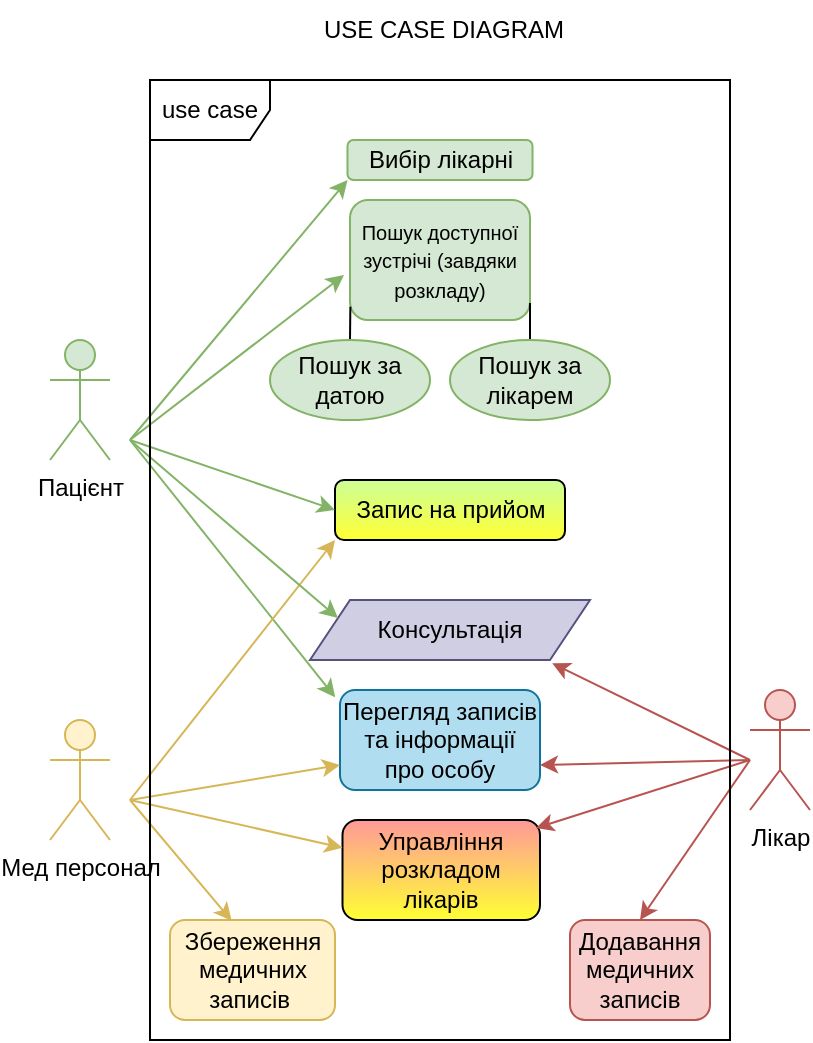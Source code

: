 <mxfile version="24.4.0" type="github">
  <diagram name="Page-1" id="929967ad-93f9-6ef4-fab6-5d389245f69c">
    <mxGraphModel dx="969" dy="499" grid="1" gridSize="10" guides="1" tooltips="1" connect="1" arrows="1" fold="1" page="1" pageScale="1.5" pageWidth="1169" pageHeight="826" background="none" math="0" shadow="0">
      <root>
        <mxCell id="0" style=";html=1;" />
        <mxCell id="1" style=";html=1;" parent="0" />
        <mxCell id="hU7zYgluL8TnL1km8cas-1" value="&lt;font style=&quot;vertical-align: inherit;&quot;&gt;&lt;font style=&quot;vertical-align: inherit;&quot;&gt;Пацієнт&lt;/font&gt;&lt;/font&gt;" style="shape=umlActor;verticalLabelPosition=bottom;verticalAlign=top;html=1;outlineConnect=0;fillColor=#d5e8d4;strokeColor=#82b366;" vertex="1" parent="1">
          <mxGeometry x="480" y="570" width="30" height="60" as="geometry" />
        </mxCell>
        <mxCell id="hU7zYgluL8TnL1km8cas-4" value="&lt;font style=&quot;vertical-align: inherit;&quot;&gt;&lt;font style=&quot;vertical-align: inherit;&quot;&gt;&lt;font style=&quot;vertical-align: inherit;&quot;&gt;&lt;font style=&quot;vertical-align: inherit;&quot;&gt;&lt;font style=&quot;vertical-align: inherit;&quot;&gt;&lt;font style=&quot;vertical-align: inherit;&quot;&gt;&lt;font style=&quot;vertical-align: inherit;&quot;&gt;&lt;font style=&quot;vertical-align: inherit;&quot;&gt;&lt;font style=&quot;vertical-align: inherit;&quot;&gt;&lt;font style=&quot;vertical-align: inherit;&quot;&gt;&lt;font style=&quot;vertical-align: inherit;&quot;&gt;&lt;font style=&quot;vertical-align: inherit;&quot;&gt;&lt;font style=&quot;vertical-align: inherit; font-size: 10px;&quot;&gt;&lt;font style=&quot;vertical-align: inherit; font-size: 10px;&quot;&gt;&lt;font style=&quot;vertical-align: inherit; font-size: 10px;&quot;&gt;&lt;font style=&quot;vertical-align: inherit; font-size: 10px;&quot;&gt;Пошук доступної зустрічі (завдяки розкладу)&lt;/font&gt;&lt;/font&gt;&lt;/font&gt;&lt;/font&gt;&lt;/font&gt;&lt;/font&gt;&lt;/font&gt;&lt;/font&gt;&lt;/font&gt;&lt;/font&gt;&lt;/font&gt;&lt;/font&gt;&lt;/font&gt;&lt;/font&gt;&lt;/font&gt;&lt;/font&gt;" style="rounded=1;whiteSpace=wrap;html=1;fillColor=#d5e8d4;strokeColor=#82b366;" vertex="1" parent="1">
          <mxGeometry x="630" y="500" width="90" height="60" as="geometry" />
        </mxCell>
        <mxCell id="hU7zYgluL8TnL1km8cas-6" value="&lt;font style=&quot;vertical-align: inherit;&quot;&gt;&lt;font style=&quot;vertical-align: inherit;&quot;&gt;&lt;font style=&quot;vertical-align: inherit;&quot;&gt;&lt;font style=&quot;vertical-align: inherit;&quot;&gt;Вибір лікарні&lt;/font&gt;&lt;/font&gt;&lt;/font&gt;&lt;/font&gt;" style="rounded=1;whiteSpace=wrap;html=1;fillColor=#d5e8d4;strokeColor=#82b366;" vertex="1" parent="1">
          <mxGeometry x="628.75" y="470" width="92.5" height="20" as="geometry" />
        </mxCell>
        <mxCell id="hU7zYgluL8TnL1km8cas-8" value="&lt;font style=&quot;vertical-align: inherit;&quot;&gt;&lt;font style=&quot;vertical-align: inherit;&quot;&gt;&lt;font style=&quot;vertical-align: inherit;&quot;&gt;&lt;font style=&quot;vertical-align: inherit;&quot;&gt;Управління розкладом лікарів&lt;/font&gt;&lt;/font&gt;&lt;/font&gt;&lt;/font&gt;" style="rounded=1;whiteSpace=wrap;html=1;gradientColor=#FFFF33;fillColor=#FF9999;" vertex="1" parent="1">
          <mxGeometry x="626.25" y="810" width="98.75" height="50" as="geometry" />
        </mxCell>
        <mxCell id="hU7zYgluL8TnL1km8cas-9" value="&lt;font style=&quot;vertical-align: inherit;&quot;&gt;&lt;font style=&quot;vertical-align: inherit;&quot;&gt;&lt;font style=&quot;vertical-align: inherit;&quot;&gt;&lt;font style=&quot;vertical-align: inherit;&quot;&gt;&lt;font style=&quot;vertical-align: inherit;&quot;&gt;&lt;font style=&quot;vertical-align: inherit;&quot;&gt;&lt;font style=&quot;vertical-align: inherit;&quot;&gt;&lt;font style=&quot;vertical-align: inherit;&quot;&gt;&lt;font style=&quot;vertical-align: inherit;&quot;&gt;&lt;font style=&quot;vertical-align: inherit;&quot;&gt;&lt;font style=&quot;vertical-align: inherit;&quot;&gt;&lt;font style=&quot;vertical-align: inherit;&quot;&gt;&lt;font style=&quot;vertical-align: inherit;&quot;&gt;&lt;font style=&quot;vertical-align: inherit;&quot;&gt;&lt;font style=&quot;vertical-align: inherit;&quot;&gt;&lt;font style=&quot;vertical-align: inherit;&quot;&gt;&lt;font style=&quot;vertical-align: inherit;&quot;&gt;&lt;font style=&quot;vertical-align: inherit;&quot;&gt;Перегляд записів та інформації про особу&lt;/font&gt;&lt;/font&gt;&lt;/font&gt;&lt;/font&gt;&lt;/font&gt;&lt;/font&gt;&lt;/font&gt;&lt;/font&gt;&lt;/font&gt;&lt;/font&gt;&lt;/font&gt;&lt;/font&gt;&lt;/font&gt;&lt;/font&gt;&lt;/font&gt;&lt;/font&gt;&lt;/font&gt;&lt;/font&gt;" style="rounded=1;whiteSpace=wrap;html=1;fillColor=#b1ddf0;strokeColor=#10739e;" vertex="1" parent="1">
          <mxGeometry x="625" y="745" width="100" height="50" as="geometry" />
        </mxCell>
        <mxCell id="hU7zYgluL8TnL1km8cas-11" value="" style="endArrow=none;html=1;rounded=0;exitX=1;exitY=0.858;exitDx=0;exitDy=0;entryX=0.5;entryY=0;entryDx=0;entryDy=0;exitPerimeter=0;" edge="1" parent="1" source="hU7zYgluL8TnL1km8cas-4" target="hU7zYgluL8TnL1km8cas-17">
          <mxGeometry width="50" height="50" relative="1" as="geometry">
            <mxPoint x="720" y="568.75" as="sourcePoint" />
            <mxPoint x="740" y="611.25" as="targetPoint" />
          </mxGeometry>
        </mxCell>
        <mxCell id="hU7zYgluL8TnL1km8cas-15" value="" style="endArrow=none;html=1;rounded=0;exitX=0.002;exitY=0.889;exitDx=0;exitDy=0;entryX=0.5;entryY=0;entryDx=0;entryDy=0;exitPerimeter=0;" edge="1" parent="1" source="hU7zYgluL8TnL1km8cas-4" target="hU7zYgluL8TnL1km8cas-16">
          <mxGeometry width="50" height="50" relative="1" as="geometry">
            <mxPoint x="640" y="584" as="sourcePoint" />
            <mxPoint x="639.46" y="610" as="targetPoint" />
          </mxGeometry>
        </mxCell>
        <mxCell id="hU7zYgluL8TnL1km8cas-16" value="&lt;font style=&quot;vertical-align: inherit;&quot;&gt;&lt;font style=&quot;vertical-align: inherit;&quot;&gt;Пошук за датою&lt;/font&gt;&lt;/font&gt;" style="ellipse;whiteSpace=wrap;html=1;fillColor=#d5e8d4;strokeColor=#82b366;" vertex="1" parent="1">
          <mxGeometry x="590" y="570" width="80" height="40" as="geometry" />
        </mxCell>
        <mxCell id="hU7zYgluL8TnL1km8cas-17" value="&lt;font style=&quot;vertical-align: inherit;&quot;&gt;&lt;font style=&quot;vertical-align: inherit;&quot;&gt;&lt;font style=&quot;vertical-align: inherit;&quot;&gt;&lt;font style=&quot;vertical-align: inherit;&quot;&gt;Пошук за лікарем&lt;/font&gt;&lt;/font&gt;&lt;/font&gt;&lt;/font&gt;" style="ellipse;whiteSpace=wrap;html=1;fillColor=#d5e8d4;strokeColor=#82b366;" vertex="1" parent="1">
          <mxGeometry x="680" y="570" width="80" height="40" as="geometry" />
        </mxCell>
        <mxCell id="hU7zYgluL8TnL1km8cas-20" value="" style="endArrow=classic;html=1;rounded=0;entryX=0;entryY=1;entryDx=0;entryDy=0;fillColor=#d5e8d4;strokeColor=#82b366;" edge="1" parent="1" target="hU7zYgluL8TnL1km8cas-6">
          <mxGeometry width="50" height="50" relative="1" as="geometry">
            <mxPoint x="520" y="620" as="sourcePoint" />
            <mxPoint x="580" y="510" as="targetPoint" />
          </mxGeometry>
        </mxCell>
        <mxCell id="hU7zYgluL8TnL1km8cas-21" value="" style="endArrow=classic;html=1;rounded=0;entryX=-0.033;entryY=0.625;entryDx=0;entryDy=0;entryPerimeter=0;fillColor=#d5e8d4;strokeColor=#82b366;" edge="1" parent="1" target="hU7zYgluL8TnL1km8cas-4">
          <mxGeometry width="50" height="50" relative="1" as="geometry">
            <mxPoint x="520" y="620" as="sourcePoint" />
            <mxPoint x="590" y="540" as="targetPoint" />
          </mxGeometry>
        </mxCell>
        <mxCell id="hU7zYgluL8TnL1km8cas-24" value="&lt;font style=&quot;vertical-align: inherit;&quot;&gt;&lt;font style=&quot;vertical-align: inherit;&quot;&gt;&lt;font style=&quot;vertical-align: inherit;&quot;&gt;&lt;font style=&quot;vertical-align: inherit;&quot;&gt;&lt;font style=&quot;vertical-align: inherit;&quot;&gt;&lt;font style=&quot;vertical-align: inherit;&quot;&gt;Запис на прийом&lt;/font&gt;&lt;/font&gt;&lt;/font&gt;&lt;/font&gt;&lt;/font&gt;&lt;/font&gt;" style="rounded=1;whiteSpace=wrap;html=1;gradientColor=#FFFF33;fillColor=#CCFF99;" vertex="1" parent="1">
          <mxGeometry x="622.5" y="640" width="115" height="30" as="geometry" />
        </mxCell>
        <mxCell id="hU7zYgluL8TnL1km8cas-26" value="" style="endArrow=classic;html=1;rounded=0;entryX=-0.024;entryY=0.073;entryDx=0;entryDy=0;entryPerimeter=0;fillColor=#d5e8d4;strokeColor=#82b366;" edge="1" parent="1" target="hU7zYgluL8TnL1km8cas-9">
          <mxGeometry width="50" height="50" relative="1" as="geometry">
            <mxPoint x="520" y="620" as="sourcePoint" />
            <mxPoint x="630" y="740" as="targetPoint" />
          </mxGeometry>
        </mxCell>
        <mxCell id="hU7zYgluL8TnL1km8cas-31" value="&lt;font style=&quot;vertical-align: inherit;&quot;&gt;&lt;font style=&quot;vertical-align: inherit;&quot;&gt;&lt;font style=&quot;vertical-align: inherit;&quot;&gt;&lt;font style=&quot;vertical-align: inherit;&quot;&gt;&lt;font style=&quot;vertical-align: inherit;&quot;&gt;&lt;font style=&quot;vertical-align: inherit;&quot;&gt;&lt;font style=&quot;vertical-align: inherit;&quot;&gt;&lt;font style=&quot;vertical-align: inherit;&quot;&gt;&lt;font style=&quot;vertical-align: inherit;&quot;&gt;&lt;font style=&quot;vertical-align: inherit;&quot;&gt;&lt;font style=&quot;vertical-align: inherit;&quot;&gt;&lt;font style=&quot;vertical-align: inherit;&quot;&gt;&lt;font style=&quot;vertical-align: inherit;&quot;&gt;&lt;font style=&quot;vertical-align: inherit;&quot;&gt;&lt;font style=&quot;vertical-align: inherit;&quot;&gt;&lt;font style=&quot;vertical-align: inherit;&quot;&gt;&lt;font style=&quot;vertical-align: inherit;&quot;&gt;&lt;font style=&quot;vertical-align: inherit;&quot;&gt;&lt;font style=&quot;vertical-align: inherit;&quot;&gt;&lt;font style=&quot;vertical-align: inherit;&quot;&gt;Збереження медичних записів&amp;nbsp;&lt;/font&gt;&lt;/font&gt;&lt;/font&gt;&lt;/font&gt;&lt;/font&gt;&lt;/font&gt;&lt;/font&gt;&lt;/font&gt;&lt;/font&gt;&lt;/font&gt;&lt;/font&gt;&lt;/font&gt;&lt;/font&gt;&lt;/font&gt;&lt;/font&gt;&lt;/font&gt;&lt;/font&gt;&lt;/font&gt;&lt;/font&gt;&lt;/font&gt;" style="rounded=1;whiteSpace=wrap;html=1;fillColor=#fff2cc;strokeColor=#d6b656;" vertex="1" parent="1">
          <mxGeometry x="540" y="860" width="82.5" height="50" as="geometry" />
        </mxCell>
        <mxCell id="hU7zYgluL8TnL1km8cas-32" value="&lt;font style=&quot;vertical-align: inherit;&quot;&gt;&lt;font style=&quot;vertical-align: inherit;&quot;&gt;&lt;font style=&quot;vertical-align: inherit;&quot;&gt;&lt;font style=&quot;vertical-align: inherit;&quot;&gt;&lt;font style=&quot;vertical-align: inherit;&quot;&gt;&lt;font style=&quot;vertical-align: inherit;&quot;&gt;Додавання медичних записів&lt;/font&gt;&lt;/font&gt;&lt;/font&gt;&lt;/font&gt;&lt;/font&gt;&lt;/font&gt;" style="rounded=1;whiteSpace=wrap;html=1;fillColor=#f8cecc;strokeColor=#b85450;" vertex="1" parent="1">
          <mxGeometry x="740" y="860" width="70" height="50" as="geometry" />
        </mxCell>
        <mxCell id="hU7zYgluL8TnL1km8cas-33" value="&lt;font style=&quot;vertical-align: inherit;&quot;&gt;&lt;font style=&quot;vertical-align: inherit;&quot;&gt;Мед персонал&lt;/font&gt;&lt;/font&gt;" style="shape=umlActor;verticalLabelPosition=bottom;verticalAlign=top;html=1;outlineConnect=0;fillColor=#fff2cc;strokeColor=#d6b656;" vertex="1" parent="1">
          <mxGeometry x="480" y="760" width="30" height="60" as="geometry" />
        </mxCell>
        <mxCell id="hU7zYgluL8TnL1km8cas-39" value="" style="endArrow=classic;html=1;rounded=0;entryX=0;entryY=0.75;entryDx=0;entryDy=0;fillColor=#fff2cc;strokeColor=#d6b656;" edge="1" parent="1" target="hU7zYgluL8TnL1km8cas-9">
          <mxGeometry width="50" height="50" relative="1" as="geometry">
            <mxPoint x="520" y="800" as="sourcePoint" />
            <mxPoint x="600" y="720" as="targetPoint" />
          </mxGeometry>
        </mxCell>
        <mxCell id="hU7zYgluL8TnL1km8cas-43" value="" style="endArrow=classic;html=1;rounded=0;entryX=0;entryY=1;entryDx=0;entryDy=0;fillColor=#fff2cc;strokeColor=#d6b656;" edge="1" parent="1" target="hU7zYgluL8TnL1km8cas-24">
          <mxGeometry width="50" height="50" relative="1" as="geometry">
            <mxPoint x="520" y="800" as="sourcePoint" />
            <mxPoint x="519.75" y="710" as="targetPoint" />
          </mxGeometry>
        </mxCell>
        <mxCell id="hU7zYgluL8TnL1km8cas-44" value="" style="endArrow=classic;html=1;rounded=0;fillColor=#fff2cc;strokeColor=#d6b656;entryX=0.374;entryY=0.008;entryDx=0;entryDy=0;entryPerimeter=0;" edge="1" parent="1" target="hU7zYgluL8TnL1km8cas-31">
          <mxGeometry width="50" height="50" relative="1" as="geometry">
            <mxPoint x="520" y="800" as="sourcePoint" />
            <mxPoint x="514.7" y="860" as="targetPoint" />
          </mxGeometry>
        </mxCell>
        <mxCell id="hU7zYgluL8TnL1km8cas-48" value="" style="endArrow=classic;html=1;rounded=0;entryX=0;entryY=0.5;entryDx=0;entryDy=0;fillColor=#d5e8d4;strokeColor=#82b366;" edge="1" parent="1" target="hU7zYgluL8TnL1km8cas-24">
          <mxGeometry width="50" height="50" relative="1" as="geometry">
            <mxPoint x="520" y="620" as="sourcePoint" />
            <mxPoint x="650" y="630" as="targetPoint" />
          </mxGeometry>
        </mxCell>
        <mxCell id="hU7zYgluL8TnL1km8cas-49" value="Лікар" style="shape=umlActor;verticalLabelPosition=bottom;verticalAlign=top;html=1;outlineConnect=0;fillColor=#f8cecc;strokeColor=#b85450;" vertex="1" parent="1">
          <mxGeometry x="830" y="745" width="30" height="60" as="geometry" />
        </mxCell>
        <mxCell id="hU7zYgluL8TnL1km8cas-51" value="" style="endArrow=classic;html=1;rounded=0;entryX=1;entryY=0.75;entryDx=0;entryDy=0;fillColor=#f8cecc;strokeColor=#b85450;" edge="1" parent="1" target="hU7zYgluL8TnL1km8cas-9">
          <mxGeometry width="50" height="50" relative="1" as="geometry">
            <mxPoint x="830" y="780" as="sourcePoint" />
            <mxPoint x="740" y="760" as="targetPoint" />
          </mxGeometry>
        </mxCell>
        <mxCell id="hU7zYgluL8TnL1km8cas-52" value="" style="endArrow=classic;html=1;rounded=0;fillColor=#f8cecc;strokeColor=#b85450;entryX=0.5;entryY=0;entryDx=0;entryDy=0;" edge="1" parent="1" target="hU7zYgluL8TnL1km8cas-32">
          <mxGeometry width="50" height="50" relative="1" as="geometry">
            <mxPoint x="830" y="780" as="sourcePoint" />
            <mxPoint x="801.42" y="858.62" as="targetPoint" />
          </mxGeometry>
        </mxCell>
        <mxCell id="hU7zYgluL8TnL1km8cas-53" value="" style="endArrow=classic;html=1;rounded=0;entryX=0.979;entryY=0.081;entryDx=0;entryDy=0;entryPerimeter=0;fillColor=#f8cecc;strokeColor=#b85450;" edge="1" parent="1" target="hU7zYgluL8TnL1km8cas-8">
          <mxGeometry width="50" height="50" relative="1" as="geometry">
            <mxPoint x="830" y="780" as="sourcePoint" />
            <mxPoint x="790" y="770" as="targetPoint" />
          </mxGeometry>
        </mxCell>
        <mxCell id="hU7zYgluL8TnL1km8cas-54" value="" style="endArrow=classic;html=1;rounded=0;fillColor=#fff2cc;strokeColor=#d6b656;" edge="1" parent="1" target="hU7zYgluL8TnL1km8cas-8">
          <mxGeometry width="50" height="50" relative="1" as="geometry">
            <mxPoint x="520" y="800" as="sourcePoint" />
            <mxPoint x="790" y="770" as="targetPoint" />
          </mxGeometry>
        </mxCell>
        <mxCell id="hU7zYgluL8TnL1km8cas-61" value="Консультація" style="shape=parallelogram;perimeter=parallelogramPerimeter;whiteSpace=wrap;html=1;fixedSize=1;fillColor=#d0cee2;strokeColor=#56517e;" vertex="1" parent="1">
          <mxGeometry x="610" y="700" width="140" height="30" as="geometry" />
        </mxCell>
        <mxCell id="hU7zYgluL8TnL1km8cas-63" value="" style="endArrow=classic;html=1;rounded=0;entryX=0;entryY=0.25;entryDx=0;entryDy=0;fillColor=#d5e8d4;strokeColor=#82b366;" edge="1" parent="1" target="hU7zYgluL8TnL1km8cas-61">
          <mxGeometry width="50" height="50" relative="1" as="geometry">
            <mxPoint x="520" y="620" as="sourcePoint" />
            <mxPoint x="700" y="710" as="targetPoint" />
          </mxGeometry>
        </mxCell>
        <mxCell id="hU7zYgluL8TnL1km8cas-64" value="" style="endArrow=classic;html=1;rounded=0;fillColor=#f8cecc;strokeColor=#b85450;entryX=0.865;entryY=1.053;entryDx=0;entryDy=0;entryPerimeter=0;" edge="1" parent="1" target="hU7zYgluL8TnL1km8cas-61">
          <mxGeometry width="50" height="50" relative="1" as="geometry">
            <mxPoint x="830" y="780" as="sourcePoint" />
            <mxPoint x="870" y="675" as="targetPoint" />
          </mxGeometry>
        </mxCell>
        <mxCell id="hU7zYgluL8TnL1km8cas-66" value="use case" style="shape=umlFrame;whiteSpace=wrap;html=1;pointerEvents=0;" vertex="1" parent="1">
          <mxGeometry x="530" y="440" width="290" height="480" as="geometry" />
        </mxCell>
        <mxCell id="hU7zYgluL8TnL1km8cas-67" value="USE CASE DIAGRAM" style="text;html=1;align=center;verticalAlign=middle;whiteSpace=wrap;rounded=0;" vertex="1" parent="1">
          <mxGeometry x="610" y="400" width="133.75" height="30" as="geometry" />
        </mxCell>
      </root>
    </mxGraphModel>
  </diagram>
</mxfile>

